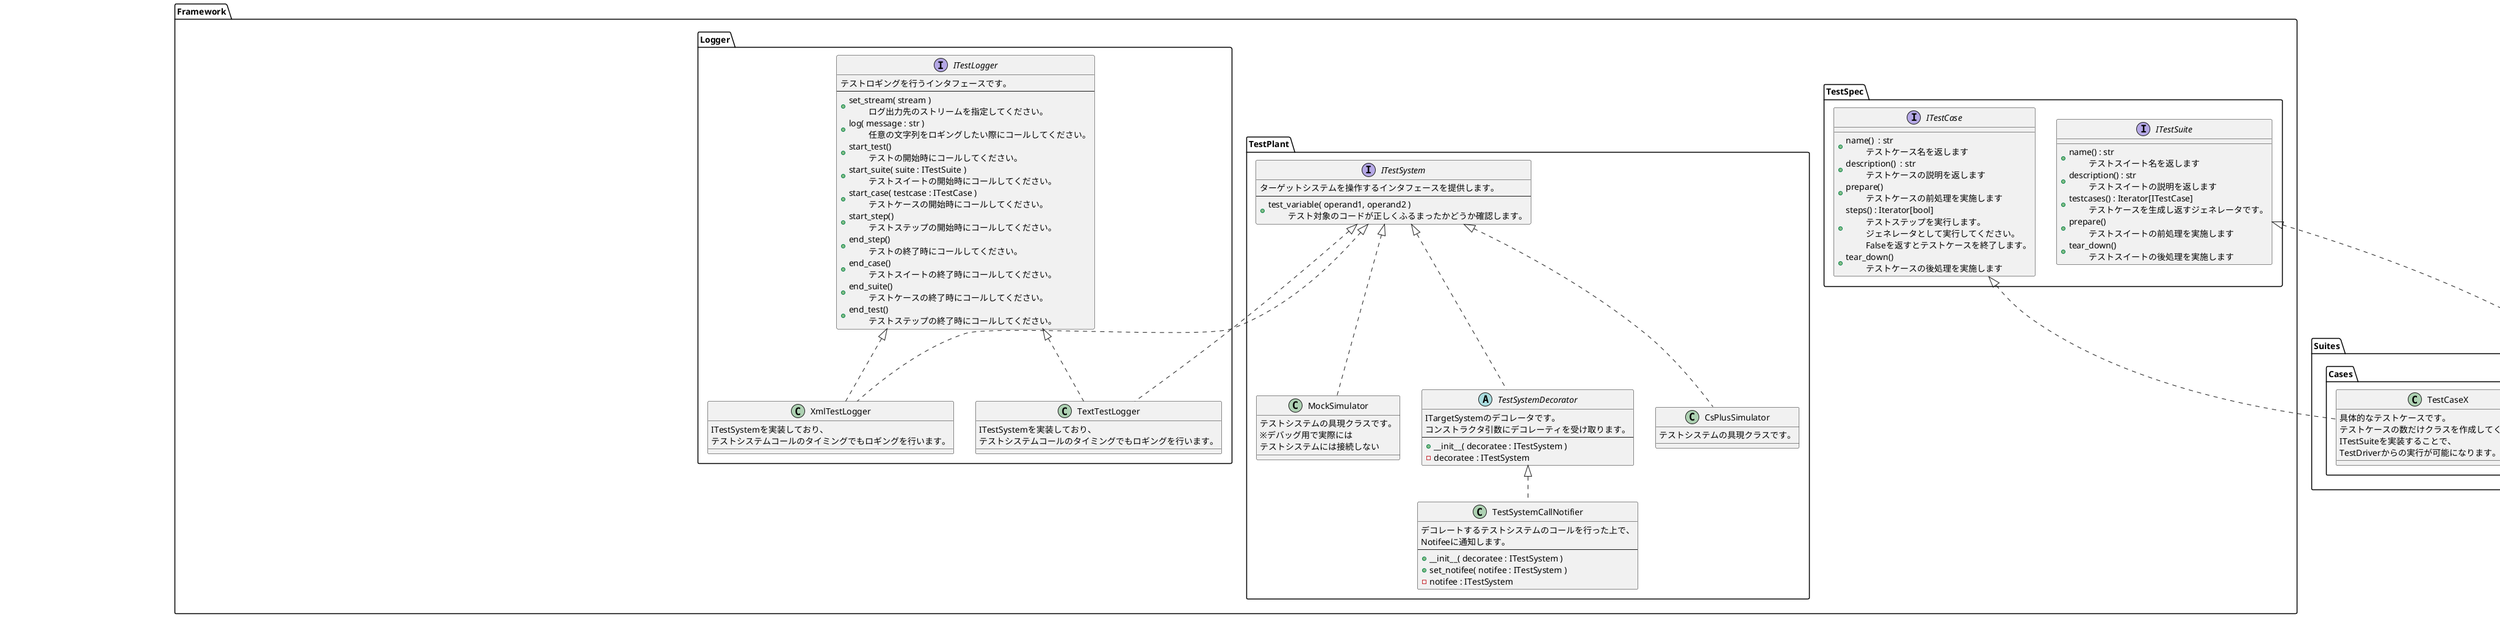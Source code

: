 @startuml
hide @unlinked
'#==============================================================================================
'# Framework
'#==============================================================================================
'#----------------------------------------------------
'# TestPlant
'#----------------------------------------------------
'--[ITestSystem]-------
interface Framework.TestPlant.ITestSystem $interface {
    ターゲットシステムを操作するインタフェースを提供します。
    ---
    + test_variable( operand1, operand2 ) \n\t テスト対象のコードが正しくふるまったかどうか確認します。
}

'--[TestSystemDecorator]-------
abstract Framework.TestPlant.TestSystemDecorator $abstract implements Framework.TestPlant.ITestSystem {
    ITargetSystemのデコレータです。
    コンストラクタ引数にデコレーティを受け取ります。
    ---
    + __init__( decoratee : ITestSystem )
    - decoratee : ITestSystem
}

'--[CsPlusSimulator]-------
class Framework.TestPlant.CsPlusSimulator implements Framework.TestPlant.ITestSystem {
    テストシステムの具現クラスです。
}
class Framework.TestPlant.MockSimulator implements Framework.TestPlant.ITestSystem {
    テストシステムの具現クラスです。
    ※デバッグ用で実際には\nテストシステムには接続しない
}

'--[TestSystemCallNotifier]-------
class Framework.TestPlant.TestSystemCallNotifier implements Framework.TestPlant.TestSystemDecorator {
    デコレートするテストシステムのコールを行った上で、
    Notifeeに通知します。
    ---
    + __init__( decoratee : ITestSystem )
    + set_notifee( notifee : ITestSystem )
    - notifee : ITestSystem
}

'--[TestPlantProvider]-------
class Framework.TestPlantProvider <<(S,skyblue) singleton>> {
    テストプラントを提供します。
    ターゲットシステムは同時に複数接続できないため、
    シングルトンとして実装されます。
    ---
    + setup() \n\t Providerのセットアップを行います。
    + system() : ITestSystem \n\t テストシステムを操作するためのインタフェースを返します。
    + logger() : TestLogger \n\t ロギングのためのインタフェースを返します。
}

'#----------------------------------------------------
'# Logger
'#----------------------------------------------------
'--[StateLogger]-------
interface Framework.Logger.ITestLogger $interface {
    テストロギングを行うインタフェースです。
    ----
    + set_stream( stream ) \n\t ログ出力先のストリームを指定してください。
    + log( message : str ) \n\t 任意の文字列をロギングしたい際にコールしてください。
    + start_test() \n\t テストの開始時にコールしてください。
    + start_suite( suite : ITestSuite ) \n\t テストスイートの開始時にコールしてください。
    + start_case( testcase : ITestCase ) \n\t テストケースの開始時にコールしてください。
    + start_step() \n\t テストステップの開始時にコールしてください。
    + end_step() \n\t テストの終了時にコールしてください。
    + end_case() \n\t テストスイートの終了時にコールしてください。
    + end_suite() \n\t テストケースの終了時にコールしてください。
    + end_test() \n\t テストステップの終了時にコールしてください。
}

'--[TestLogger]-------
class Framework.Logger.XmlTestLogger implements  Framework.TestPlant.ITestSystem, Framework.Logger.ITestLogger {

    ITestSystemを実装しており、
    テストシステムコールのタイミングでもロギングを行います。
}
class Framework.Logger.TextTestLogger implements  Framework.TestPlant.ITestSystem, Framework.Logger.ITestLogger {

    ITestSystemを実装しており、
    テストシステムコールのタイミングでもロギングを行います。
}


'#----------------------------------------------------
'# TestSpec
'#----------------------------------------------------

interface Framework.TestSpec.ITestSuite $interface {
    + name() : str\n\t テストスイート名を返します
    + description() : str\n\t テストスイートの説明を返します
    + testcases() : Iterator[ITestCase]\n\t テストケースを生成し返すジェネレータです。
    + prepare() \n\t テストスイートの前処理を実施します
    + tear_down() \n\t テストスイートの後処理を実施します
}

interface Framework.TestSpec.ITestCase $interface {
    + name()  : str\n\t テストケース名を返します
    + description()  : str\n\t テストケースの説明を返します
    + prepare() \n\t テストケースの前処理を実施します
    + steps() : Iterator[bool] \n\t テストステップを実行します。\n\t ジェネレータとして実行してください。\n\t Falseを返すとテストケースを終了します。
    + tear_down() \n\t テストケースの後処理を実施します
}

class  Framework.TestDriver {
    テストプラントの初期化と、
    登録されたテストスイートの実行を担います。
    ----
    + execute( test_suites : List[ITestSuite] ) \n\t 指定されたテストスイート群を実行します。
}

'#==============================================================================================
'# User Test Scripts
'#==============================================================================================

class TestEntry {
    テストのエントリポイントです。
    本クラスのexecuteをコールすることで
    テストが開始します。
    ---
    + execute() \n\t すべてのテストを実行します。
}

class Suites.TestSuiteX implements Framework.TestSpec.ITestSuite {
    具体的なテストスイートです。
    テストスイートの数だけクラスを作成してください。
    ITestSuiteを実装することで、
    TestDriverからの実行が可能になります。
}

class Suites.Cases.TestCaseX implements Framework.TestSpec.ITestCase {
    具体的なテストケースです。
    テストケースの数だけクラスを作成してください。
    ITestSuiteを実装することで、
    TestDriverからの実行が可能になります。
}

@enduml
